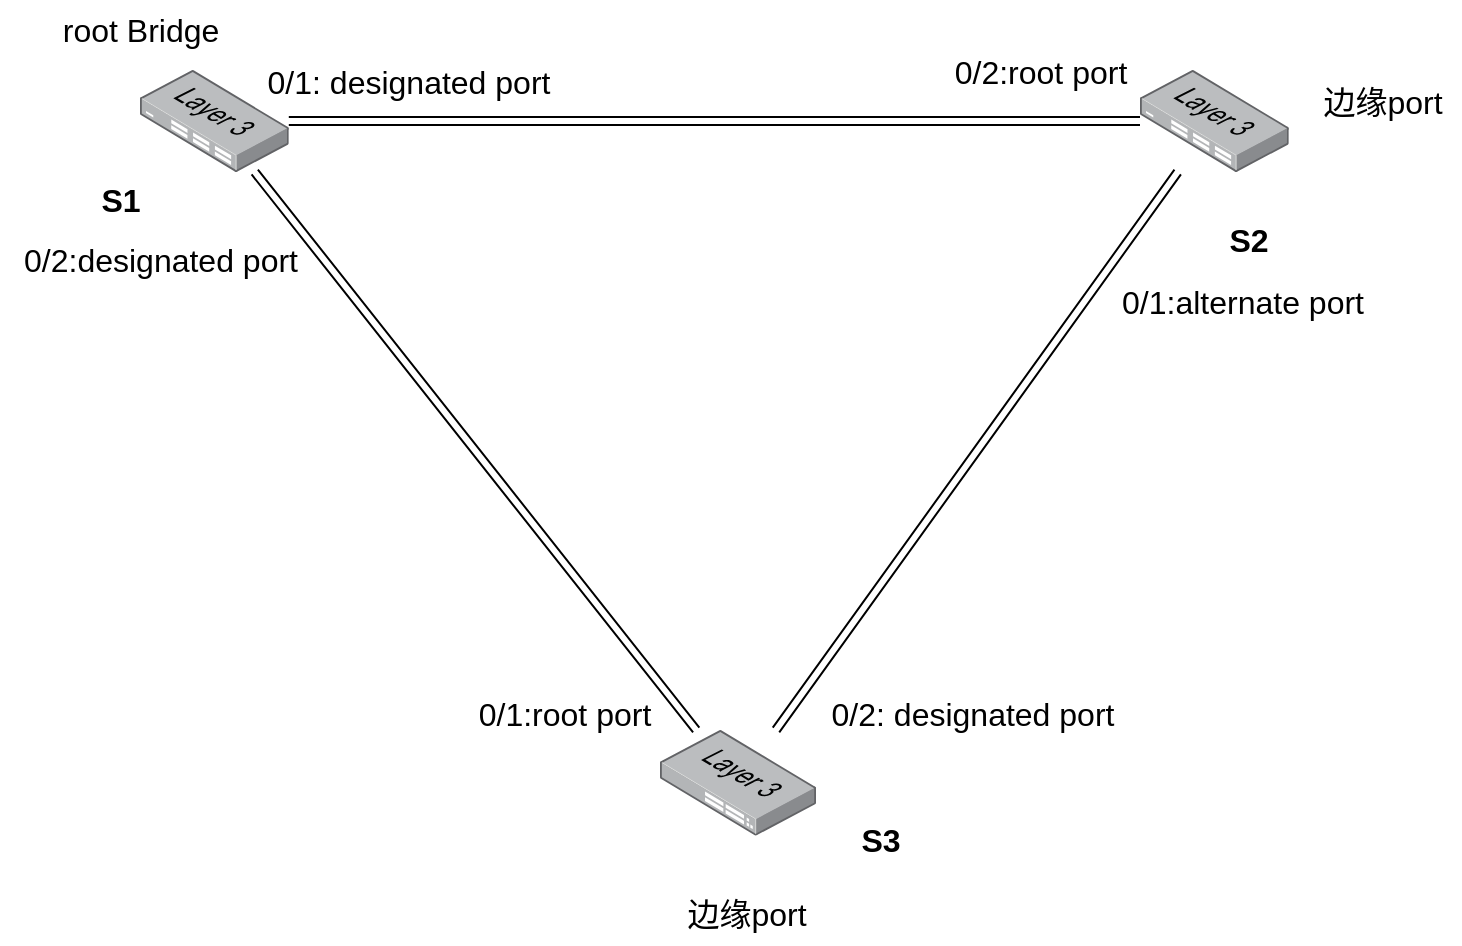 <mxfile>
    <diagram id="FA2USDFEKhfeKE0R7zEv" name="第 1 页">
        <mxGraphModel dx="913" dy="632" grid="0" gridSize="10" guides="1" tooltips="1" connect="1" arrows="1" fold="1" page="1" pageScale="1" pageWidth="2336" pageHeight="1654" background="#FFFFFF" math="0" shadow="0">
            <root>
                <mxCell id="0"/>
                <mxCell id="1" parent="0"/>
                <mxCell id="9" value="" style="edgeStyle=none;html=1;shape=link;strokeColor=#000000;" edge="1" parent="1" source="4" target="6">
                    <mxGeometry relative="1" as="geometry"/>
                </mxCell>
                <mxCell id="11" value="" style="html=1;shape=link;strokeColor=#000000;" edge="1" parent="1" source="4" target="5">
                    <mxGeometry relative="1" as="geometry"/>
                </mxCell>
                <mxCell id="4" value="" style="points=[];aspect=fixed;html=1;align=center;shadow=0;dashed=0;image;image=img/lib/allied_telesis/switch/Switch_24_port_L3.svg;" vertex="1" parent="1">
                    <mxGeometry x="150" y="130" width="74.4" height="51" as="geometry"/>
                </mxCell>
                <mxCell id="5" value="" style="points=[];aspect=fixed;html=1;align=center;shadow=0;dashed=0;image;image=img/lib/allied_telesis/switch/Switch_24_port_L3.svg;" vertex="1" parent="1">
                    <mxGeometry x="650" y="130" width="74.4" height="51" as="geometry"/>
                </mxCell>
                <mxCell id="7" value="" style="edgeStyle=none;html=1;shape=link;strokeColor=#000000;" edge="1" parent="1" source="6" target="5">
                    <mxGeometry relative="1" as="geometry"/>
                </mxCell>
                <mxCell id="6" value="" style="points=[];aspect=fixed;html=1;align=center;shadow=0;dashed=0;image;image=img/lib/allied_telesis/switch/Switch_24_port_L3_Alternative.svg;" vertex="1" parent="1">
                    <mxGeometry x="410" y="460" width="78" height="52.8" as="geometry"/>
                </mxCell>
                <mxCell id="12" value="&lt;font size=&quot;1&quot; color=&quot;#000000&quot;&gt;&lt;b style=&quot;font-size: 16px;&quot;&gt;S1&lt;/b&gt;&lt;/font&gt;" style="text;html=1;align=center;verticalAlign=middle;resizable=0;points=[];autosize=1;strokeColor=none;fillColor=none;" vertex="1" parent="1">
                    <mxGeometry x="120" y="180" width="40" height="30" as="geometry"/>
                </mxCell>
                <mxCell id="14" value="&lt;font size=&quot;1&quot; color=&quot;#000000&quot;&gt;&lt;b style=&quot;font-size: 16px;&quot;&gt;S2&lt;/b&gt;&lt;/font&gt;" style="text;html=1;align=center;verticalAlign=middle;resizable=0;points=[];autosize=1;strokeColor=none;fillColor=none;" vertex="1" parent="1">
                    <mxGeometry x="684.4" y="200" width="40" height="30" as="geometry"/>
                </mxCell>
                <mxCell id="15" value="&lt;font size=&quot;1&quot; color=&quot;#000000&quot;&gt;&lt;b style=&quot;font-size: 16px;&quot;&gt;S3&lt;/b&gt;&lt;/font&gt;" style="text;html=1;align=center;verticalAlign=middle;resizable=0;points=[];autosize=1;strokeColor=none;fillColor=none;" vertex="1" parent="1">
                    <mxGeometry x="500" y="500" width="40" height="30" as="geometry"/>
                </mxCell>
                <mxCell id="16" value="0/1: designated port" style="text;html=1;align=center;verticalAlign=middle;resizable=0;points=[];autosize=1;strokeColor=none;fillColor=none;fontSize=16;fontColor=#000000;" vertex="1" parent="1">
                    <mxGeometry x="204" y="121" width="160" height="30" as="geometry"/>
                </mxCell>
                <mxCell id="17" value="0/2:root port" style="text;html=1;align=center;verticalAlign=middle;resizable=0;points=[];autosize=1;strokeColor=none;fillColor=none;fontSize=16;fontColor=#000000;" vertex="1" parent="1">
                    <mxGeometry x="548" y="115" width="104" height="31" as="geometry"/>
                </mxCell>
                <mxCell id="18" value="0/1:alternate port" style="text;html=1;align=center;verticalAlign=middle;resizable=0;points=[];autosize=1;strokeColor=none;fillColor=none;fontSize=16;fontColor=#000000;" vertex="1" parent="1">
                    <mxGeometry x="631" y="230" width="139" height="31" as="geometry"/>
                </mxCell>
                <mxCell id="19" value="0/2: designated port" style="text;html=1;align=center;verticalAlign=middle;resizable=0;points=[];autosize=1;strokeColor=none;fillColor=none;fontSize=16;fontColor=#000000;" vertex="1" parent="1">
                    <mxGeometry x="486" y="436" width="159" height="31" as="geometry"/>
                </mxCell>
                <mxCell id="20" value="0/1:root port" style="text;html=1;align=center;verticalAlign=middle;resizable=0;points=[];autosize=1;strokeColor=none;fillColor=none;fontSize=16;fontColor=#000000;" vertex="1" parent="1">
                    <mxGeometry x="310" y="436" width="104" height="31" as="geometry"/>
                </mxCell>
                <mxCell id="21" value="0/2:designated port" style="text;html=1;align=center;verticalAlign=middle;resizable=0;points=[];autosize=1;strokeColor=none;fillColor=none;fontSize=16;fontColor=#000000;" vertex="1" parent="1">
                    <mxGeometry x="80" y="210" width="160" height="30" as="geometry"/>
                </mxCell>
                <mxCell id="22" value="root Bridge" style="text;html=1;align=center;verticalAlign=middle;resizable=0;points=[];autosize=1;strokeColor=none;fillColor=none;fontSize=16;fontColor=#000000;" vertex="1" parent="1">
                    <mxGeometry x="100" y="95" width="100" height="30" as="geometry"/>
                </mxCell>
                <mxCell id="24" value="边缘port" style="text;html=1;align=center;verticalAlign=middle;resizable=0;points=[];autosize=1;strokeColor=none;fillColor=none;fontSize=16;fontColor=#000000;" vertex="1" parent="1">
                    <mxGeometry x="414" y="536" width="78" height="31" as="geometry"/>
                </mxCell>
                <mxCell id="25" value="边缘port" style="text;html=1;align=center;verticalAlign=middle;resizable=0;points=[];autosize=1;strokeColor=none;fillColor=none;fontSize=16;fontColor=#000000;" vertex="1" parent="1">
                    <mxGeometry x="732" y="130" width="78" height="31" as="geometry"/>
                </mxCell>
            </root>
        </mxGraphModel>
    </diagram>
</mxfile>